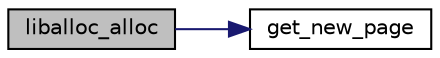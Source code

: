 digraph "liballoc_alloc"
{
 // LATEX_PDF_SIZE
  edge [fontname="Helvetica",fontsize="10",labelfontname="Helvetica",labelfontsize="10"];
  node [fontname="Helvetica",fontsize="10",shape=record];
  rankdir="LR";
  Node1 [label="liballoc_alloc",height=0.2,width=0.4,color="black", fillcolor="grey75", style="filled", fontcolor="black",tooltip="This is the hook into the local system which allocates pages. It accepts an integer parameter which i..."];
  Node1 -> Node2 [color="midnightblue",fontsize="10",style="solid",fontname="Helvetica"];
  Node2 [label="get_new_page",height=0.2,width=0.4,color="black", fillcolor="white", style="filled",URL="$d1/d5e/paging_8cpp.html#a1f827ef8d99028d46133fb5ca4f9c89a",tooltip="Returns a new page in memory for use."];
}
